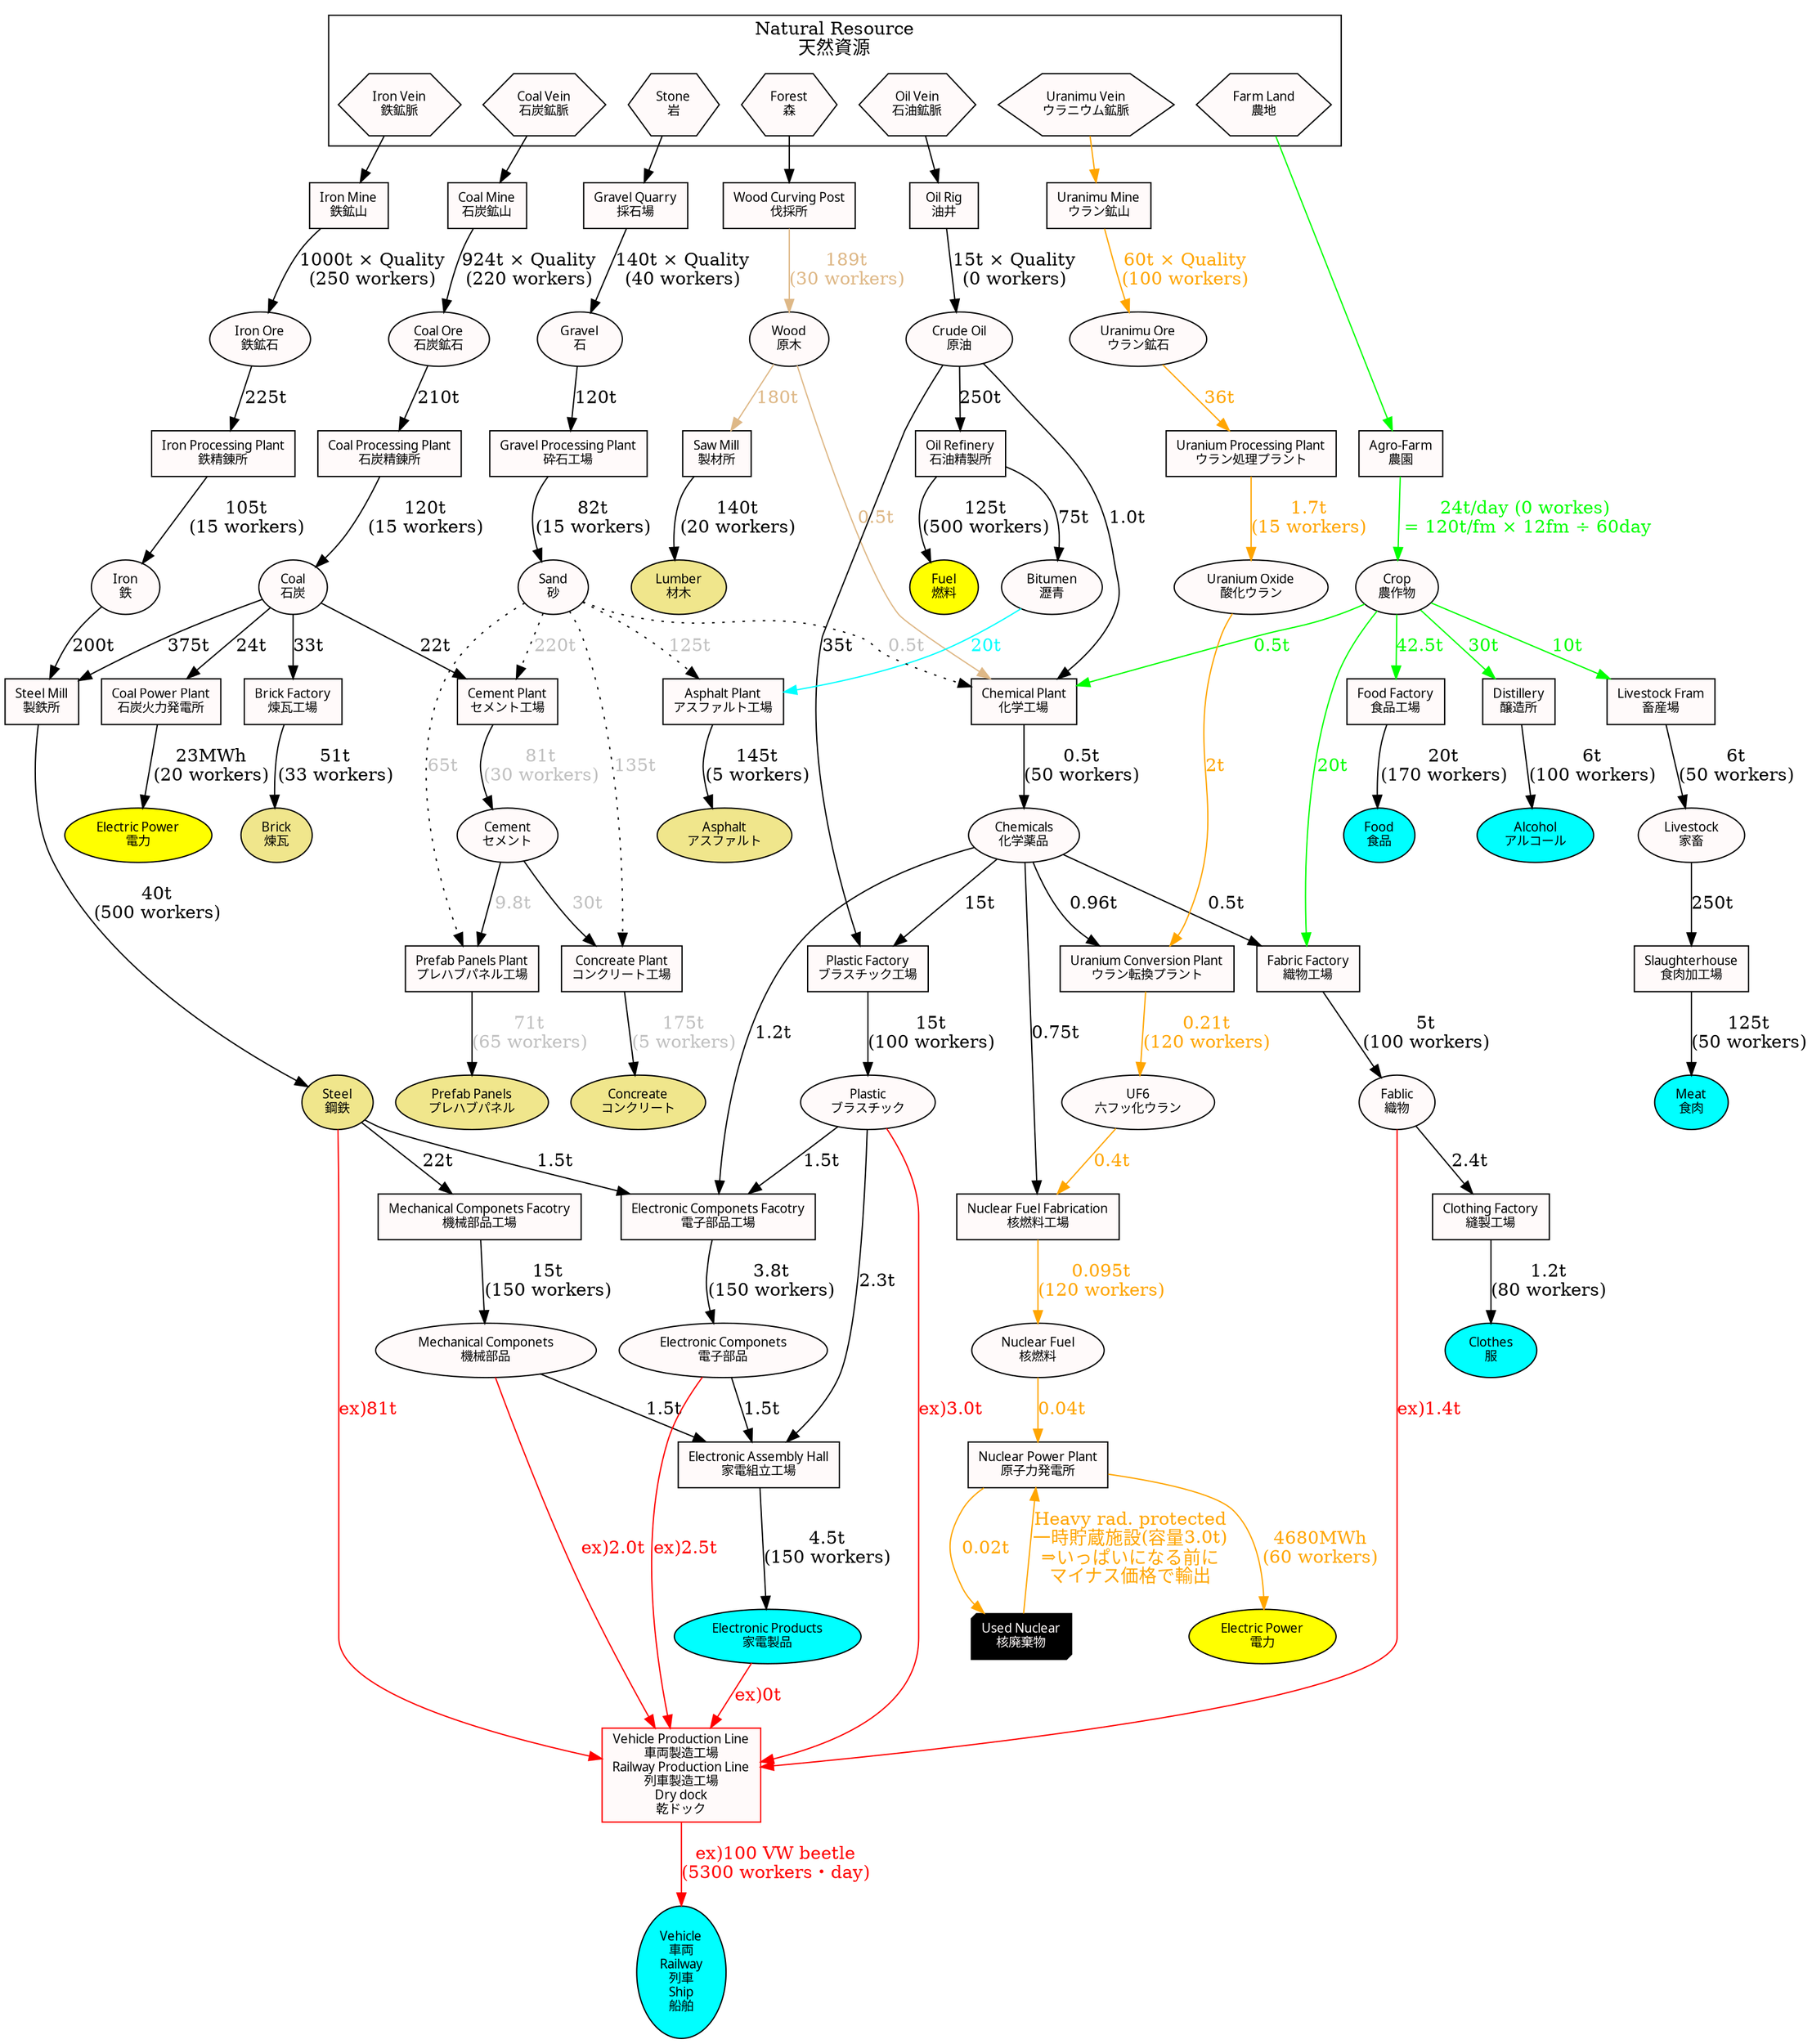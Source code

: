 digraph {
    node [fontsize="10px", fontname="IPAGothic", style="filled", fillcolor="snow"]

    subgraph cluster_01 {
        graph [label="Natural Resource\n天然資源", shape="box"]
        forest [label="Forest\n森",shape="hexagon"]
        stone [label="Stone\n岩",shape="hexagon"]
        iV [label="Iron Vein\n鉄鉱脈",shape="hexagon"]
        cV [label="Coal Vein\n石炭鉱脈",shape="hexagon"]
        oV [label="Oil Vein\n石油鉱脈",shape="hexagon"]
        uV [label="Uranimu Vein\nウラニウム鉱脈",shape="hexagon"]
        farmland [label="Farm Land\n農地",shape="hexagon"]
    }

    wc [label="Wood Curving Post\n伐採所", shape="box"]
    sawmill [label="Saw Mill\n製材所", shape="box"]
    wood [label="Wood\n原木",shape="oval"]
    lumber [label="Lumber\n材木",shape="oval",fillcolor="khaki"]
    forest -> wc
    wc -> wood [color="burlywood",fontcolor="burlywood",label="189t\n(30 workers)"]
    wood -> sawmill [color="burlywood",fontcolor="burlywood",label="180t"]
    sawmill -> lumber [label="140t\n(20 workers)"]

    iM [label="Iron Mine\n鉄鉱山",shape="box"]
    iO [label="Iron Ore\n鉄鉱石",shape="oval"]
    iP [label="Iron Processing Plant\n鉄精錬所",shape="box"]
    iron [label="Iron\n鉄", shape="oval"]
    iV -> iM
    iM -> iO [label="1000t × Quality\n(250 workers)"]
    iO -> iP [label="225t"]
    iP ->iron [label="105t\n(15 workers)"]

    cM [label="Coal Mine\n石炭鉱山",shape="box"]
    cO [label="Coal Ore\n石炭鉱石",shape="oval"]
    cP [label="Coal Processing Plant\n石炭精錬所",shape="box"]
    coal [label="Coal\n石炭", shape="oval"]
    cPP [label="Coal Power Plant\n石炭火力発電所", shape="box"]
    electric [label="Electric Power\n電力", shape="oval", fillcolor="yellow"]
    cV -> cM
    cM -> cO [label="924t × Quality\n(220 workers)"]
    cO -> cP [label="210t"]
    cP -> coal [label="120t\n(15 workers)"]
    coal -> cPP [label="24t"]
    cPP -> electric [label="23MWh\n(20 workers)"]

    oM [label="Oil Rig\n油井",shape="box"]
    oil [label="Crude Oil\n原油",shape="oval"]
    oP [label="Oil Refinery\n石油精製所",shape="box"]
    fuel [label="Fuel\n燃料", shape="oval", fillcolor="yellow"]
    bitumen [label="Bitumen\n瀝青", shape="oval"]
    ap [label="Asphalt Plant\nアスファルト工場", shape="box"]
    asphalt [label="Asphalt\nアスファルト", shape="oval",fillcolor="khaki"]
    
    oV -> oM
    oM -> oil [label="15t × Quality\n(0 workers)"]
    oil -> oP [label="250t"]
    oP -> fuel [label="125t\n(500 workers)"]
    oP -> bitumen [label="75t"]

    bitumen -> ap [color="cyan",fontcolor="cyan",label="20t"]
    ap -> asphalt [label="145t\n(5 workers)"]

    gQ [label="Gravel Quarry\n採石場", shape="box"]
    gravel [label="Gravel\n石", shappe="oval"]
    gP [label="Gravel Processing Plant\n砕石工場", shape="box"]
    sand [label="Sand\n砂", shape="oval"]

    stone->gQ
    gQ->gravel [label="140t × Quality\n(40 workers)"]
    gravel->gP [label="120t"]
    gP->sand [label="82t\n(15 workers)"]
    sand -> ap [style="dotted",label="125t",fontcolor="gray"]

    steelmill [label="Steel Mill\n製鉄所", shape="box"]
    steel [label="Steel\n鋼鉄", shape="oval",fillcolor="khaki"]
    iron -> steelmill [label="200t"]
    coal -> steelmill [label="375t"]
    steelmill -> steel [label="40t\n(500 workers)"]


    bf [label="Brick Factory\n煉瓦工場", shape="box"]
    brick [label="Brick\n煉瓦", shape="oval",fillcolor="khaki"]
    coal -> bf [label="33t"]
    bf -> brick [label="51t\n(33 workers)"]

    chemP [label="Chemical Plant\n化学工場", shape="box"]
    chem  [label="Chemicals\n化学薬品", shaple="oval"]
    wood -> chemP [color="burlywood",fontcolor="burlywood",label="0.5t"]
    sand -> chemP [style="dotted",fontcolor="gray",label="0.5t"]
    oil  -> chemP [label="1.0t"]
    crop -> chemP [color="green",fontcolor="green",label="0.5t"]
    chemP -> chem [label="0.5t\n(50 workers)"]

    plasticP [label="Plastic Factory\nブラスチック工場", shape="box"]
    plastic  [label="Plastic\nブラスチック", shaple="oval"]
    chem -> plasticP [label="15t"]
    oil -> plasticP [label="35t"]
    plasticP -> plastic [label="15t\n(100 workers)"]

    mechFactory [label="Mechanical Componets Facotry\n機械部品工場", shape="box"]
    mechComponet [label="Mechanical Componets\n機械部品", shape="oval"]
    steel -> mechFactory [label="22t"]
    mechFactory -> mechComponet [label="15t\n(150 workers)"]

    elecFactory [label="Electronic Componets Facotry\n電子部品工場", shape="box"]
    elecComponent [label="Electronic Componets\n電子部品", shape="oval"]

    chem -> elecFactory [label="1.2t"]
    plastic -> elecFactory [label="1.5t"]
    steel -> elecFactory [label="1.5t"]
    elecFactory -> elecComponent [label="3.8t\n(150 workers)"]

    elecAssembly [label="Electronic Assembly Hall\n家電組立工場", shape="box"]
    elecProducts [label="Electronic Products\n家電製品", shape="oval", fillcolor="cyan"]

    elecComponent -> elecAssembly [label="1.5t"]
    plastic -> elecAssembly [label="2.3t"]
    mechComponet -> elecAssembly [label="1.5t"]
    elecAssembly -> elecProducts [label="4.5t\n(150 workers)"]

    fF [label="Fabric Factory\n織物工場", shape="box"]
    fabric [label="Fablic\n織物", shape="oval"]
    cF [label="Clothing Factory\n縫製工場", shape="box"]
    clothes [label="Clothes\n服", shape="oval",fillcolor="cyan"]
    crop -> fF [color="green",fontcolor="green",label="20t"]
    chem -> fF [label="0.5t"] 
    fF -> fabric [label="5t\n(100 workers)"]
    fabric -> cF [label="2.4t"] 
    cF -> clothes [label="1.2t\n(80 workers)"]

    cementPlant [label="Cement Plant\nセメント工場", shape="box"]
    cement [label="Cement\nセメント"]
    sand -> cementPlant [style="dotted",label="220t",fontcolor="gray"]
    coal -> cementPlant [label="22t"]
    cementPlant -> cement [label="81t\n(30 workers)",fontcolor="gray"]

    concreatePlant [label="Concreate Plant\nコンクリート工場", shape="box"]
    concreate [label="Concreate\nコンクリート", fillcolor="khaki"]
    sand -> concreatePlant [style="dotted",label="135t",fontcolor="gray"]
    cement -> concreatePlant [label="30t",fontcolor="gray"]
    concreatePlant -> concreate [label="175t\n(5 workers)",fontcolor="gray"]

    prefabPPlant [label="Prefab Panels Plant\nプレハブパネル工場", shape="box"]
    prefabP [label="Prefab Panels\nプレハブパネル", fillcolor="khaki"]
    sand -> prefabPPlant [style="dotted",label="65t",fontcolor="gray"]
    cement -> prefabPPlant [label="9.8t",fontcolor="gray"]
    prefabPPlant -> prefabP [label="71t\n(65 workers)",fontcolor="gray"]

    prefabPPlant [label="Prefab Panels Plant\nプレハブパネル工場", shape="box"]

    agroFarm [label="Agro-Farm\n農園", shape="box"]
    crop [label="Crop\n農作物", shape="oval"]
    farmland -> agroFarm [color="green"]
    agroFarm -> crop [color="green",fontcolor="green",label="24t/day (0 workes)\n = 120t/fm × 12fm ÷ 60day"]

    livestockFarm [label="Livestock Fram\n畜産場",shape="box"]
    livestock [label="Livestock\n家畜",shape="oval"]
    slaughterhouse [label="Slaughterhouse\n食肉加工場",shape="box"]
    meat [label="Meat\n食肉",shape="oval",fillcolor="cyan"]

    crop -> livestockFarm [color="green",fontcolor="green",label="10t"]
    livestockFarm -> livestock [label="6t\n(50 workers)"]
    livestock -> slaughterhouse [label="250t"]
    slaughterhouse -> meat [label="125t\n(50 workers)"]
    
    foodFacotry [label="Food Factory\n食品工場", shape="box"]
    food [label="Food\n食品", shape="oval", fillcolor="cyan"]

    crop -> foodFacotry [color="green",fontcolor="green",label="42.5t"]
    foodFacotry -> food [label="20t\n(170 workers)"]

    distillery [label="Distillery\n醸造所", shape="box"]
    alcohol [label="Alcohol\nアルコール", shape="oval", fillcolor="cyan"]

    crop -> distillery [color="green",fontcolor="green",label="30t"]
    distillery -> alcohol [label="6t\n(100 workers)"]

    vehicleP [label="Vehicle Production Line\n車両製造工場\nRailway Production Line\n列車製造工場\nDry dock\n乾ドック", shape="box",color="red"]
    vehicle [label="Vehicle\n車両\nRailway\n列車\nShip\n船舶", shape="oval",fillcolor="cyan"]
    {
        edge [color="red",fontcolor="red"]
        plastic -> vehicleP [label="ex)3.0t"]
        mechComponet -> vehicleP [label="ex)2.0t"]
        elecComponent -> vehicleP [label="ex)2.5t"]
        elecProducts -> vehicleP [label="ex)0t"]
        fabric -> vehicleP [label="ex)1.4t"]
        steel -> vehicleP [label="ex)81t"]
        vehicleP -> vehicle [label="ex)100 VW beetle\n(5300 workers・day)"]
    }

    uM [label="Uranimu Mine\nウラン鉱山",shape="box"]
    uO [label="Uranimu Ore\nウラン鉱石",shape="oval"]
    uPP [label="Uranium Processing Plant\nウラン処理プラント",shape="box"]
    uOx [label="Uranium Oxide\n酸化ウラン", shape="oval"]
    uCP [label="Uranium Conversion Plant\nウラン転換プラント",shape="box"]
    uF6 [label="UF6\n六フッ化ウラン", shape="oval"]
    nFF [label="Nuclear Fuel Fabrication\n核燃料工場",shape="box"]
    nF  [label="Nuclear Fuel\n核燃料",shape="oval"]
    nPP [label="Nuclear Power Plant\n原子力発電所", shape="box"]
    electric2 [label="Electric Power\n電力", shape="oval", fillcolor="yellow"]
    uNuc [label="Used Nuclear\n核廃棄物", shape="box3d", fontcolor="snow", fillcolor="black"]
    {
        edge [color="orange", fontcolor="orange"]
        uV -> uM
        uM -> uO [label="60t × Quality\n(100 workers)"]
        uO -> uPP [label="36t"]
        uPP -> uOx [label="1.7t\n(15 workers)"]
        uOx -> uCP [label="2t"]
        uCP -> uF6 [label="0.21t\n(120 workers)"]
        uF6 -> nFF [label="0.4t"]
        nFF -> nF [label="0.095t\n(120 workers)"]
        nF -> nPP [label="0.04t"]
        nPP -> electric2  [label="4680MWh\n(60 workers)"]
        nPP -> uNuc [label="0.02t"]
        uNuc -> nPP [label="Heavy rad. protected\n一時貯蔵施設(容量3.0t)\n⇒いっぱいになる前に\nマイナス価格で輸出"]
    }
    chem -> uCP [label="0.96t"]
    chem -> nFF [label="0.75t"]

}